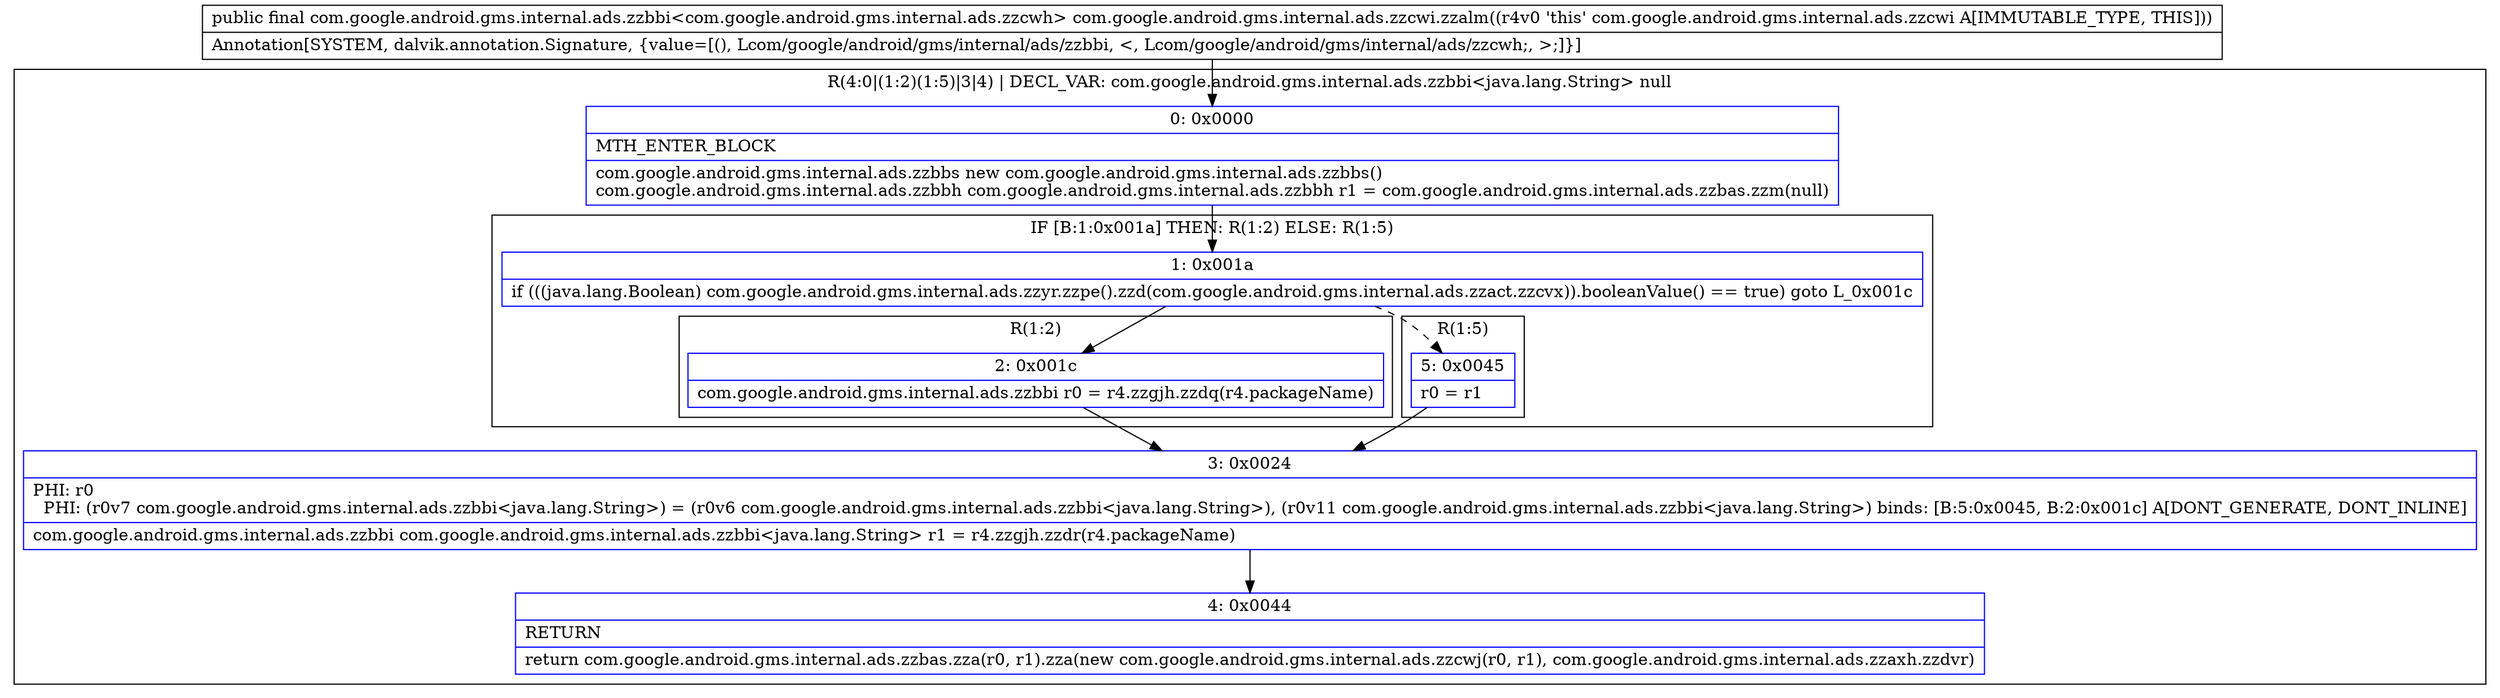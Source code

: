 digraph "CFG forcom.google.android.gms.internal.ads.zzcwi.zzalm()Lcom\/google\/android\/gms\/internal\/ads\/zzbbi;" {
subgraph cluster_Region_1263171054 {
label = "R(4:0|(1:2)(1:5)|3|4) | DECL_VAR: com.google.android.gms.internal.ads.zzbbi\<java.lang.String\> null\l";
node [shape=record,color=blue];
Node_0 [shape=record,label="{0\:\ 0x0000|MTH_ENTER_BLOCK\l|com.google.android.gms.internal.ads.zzbbs new com.google.android.gms.internal.ads.zzbbs()\lcom.google.android.gms.internal.ads.zzbbh com.google.android.gms.internal.ads.zzbbh r1 = com.google.android.gms.internal.ads.zzbas.zzm(null)\l}"];
subgraph cluster_IfRegion_512109851 {
label = "IF [B:1:0x001a] THEN: R(1:2) ELSE: R(1:5)";
node [shape=record,color=blue];
Node_1 [shape=record,label="{1\:\ 0x001a|if (((java.lang.Boolean) com.google.android.gms.internal.ads.zzyr.zzpe().zzd(com.google.android.gms.internal.ads.zzact.zzcvx)).booleanValue() == true) goto L_0x001c\l}"];
subgraph cluster_Region_39839852 {
label = "R(1:2)";
node [shape=record,color=blue];
Node_2 [shape=record,label="{2\:\ 0x001c|com.google.android.gms.internal.ads.zzbbi r0 = r4.zzgjh.zzdq(r4.packageName)\l}"];
}
subgraph cluster_Region_953497543 {
label = "R(1:5)";
node [shape=record,color=blue];
Node_5 [shape=record,label="{5\:\ 0x0045|r0 = r1\l}"];
}
}
Node_3 [shape=record,label="{3\:\ 0x0024|PHI: r0 \l  PHI: (r0v7 com.google.android.gms.internal.ads.zzbbi\<java.lang.String\>) = (r0v6 com.google.android.gms.internal.ads.zzbbi\<java.lang.String\>), (r0v11 com.google.android.gms.internal.ads.zzbbi\<java.lang.String\>) binds: [B:5:0x0045, B:2:0x001c] A[DONT_GENERATE, DONT_INLINE]\l|com.google.android.gms.internal.ads.zzbbi com.google.android.gms.internal.ads.zzbbi\<java.lang.String\> r1 = r4.zzgjh.zzdr(r4.packageName)\l}"];
Node_4 [shape=record,label="{4\:\ 0x0044|RETURN\l|return com.google.android.gms.internal.ads.zzbas.zza(r0, r1).zza(new com.google.android.gms.internal.ads.zzcwj(r0, r1), com.google.android.gms.internal.ads.zzaxh.zzdvr)\l}"];
}
MethodNode[shape=record,label="{public final com.google.android.gms.internal.ads.zzbbi\<com.google.android.gms.internal.ads.zzcwh\> com.google.android.gms.internal.ads.zzcwi.zzalm((r4v0 'this' com.google.android.gms.internal.ads.zzcwi A[IMMUTABLE_TYPE, THIS]))  | Annotation[SYSTEM, dalvik.annotation.Signature, \{value=[(), Lcom\/google\/android\/gms\/internal\/ads\/zzbbi, \<, Lcom\/google\/android\/gms\/internal\/ads\/zzcwh;, \>;]\}]\l}"];
MethodNode -> Node_0;
Node_0 -> Node_1;
Node_1 -> Node_2;
Node_1 -> Node_5[style=dashed];
Node_2 -> Node_3;
Node_5 -> Node_3;
Node_3 -> Node_4;
}


